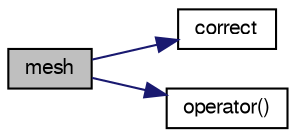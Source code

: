 digraph "mesh"
{
  bgcolor="transparent";
  edge [fontname="FreeSans",fontsize="10",labelfontname="FreeSans",labelfontsize="10"];
  node [fontname="FreeSans",fontsize="10",shape=record];
  rankdir="LR";
  Node125 [label="mesh",height=0.2,width=0.4,color="black", fillcolor="grey75", style="filled", fontcolor="black"];
  Node125 -> Node126 [color="midnightblue",fontsize="10",style="solid",fontname="FreeSans"];
  Node126 [label="correct",height=0.2,width=0.4,color="black",URL="$a23382.html#a7e204aa62fa1c1f527e8f1c62dc62061",tooltip="Correct the motion diffusivity. "];
  Node125 -> Node127 [color="midnightblue",fontsize="10",style="solid",fontname="FreeSans"];
  Node127 [label="operator()",height=0.2,width=0.4,color="black",URL="$a23382.html#ae434bb033b051c964ace04a484974529",tooltip="Return diffusivity field. "];
}
